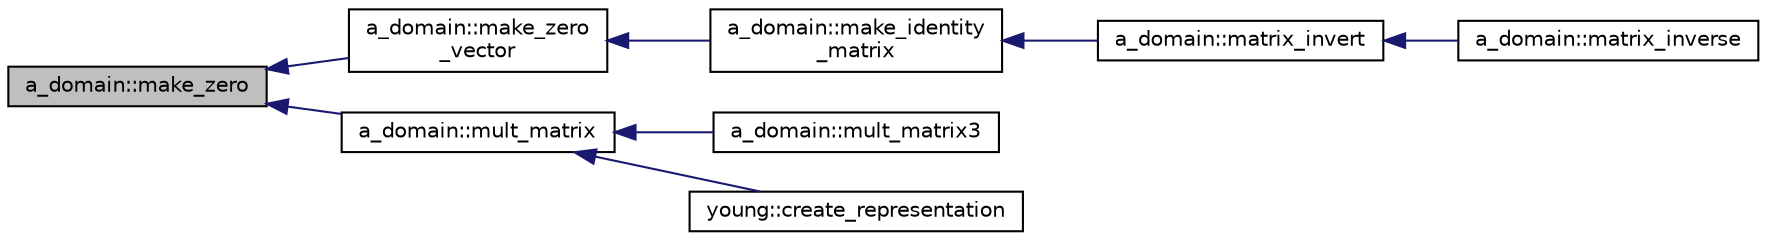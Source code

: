 digraph "a_domain::make_zero"
{
  edge [fontname="Helvetica",fontsize="10",labelfontname="Helvetica",labelfontsize="10"];
  node [fontname="Helvetica",fontsize="10",shape=record];
  rankdir="LR";
  Node156 [label="a_domain::make_zero",height=0.2,width=0.4,color="black", fillcolor="grey75", style="filled", fontcolor="black"];
  Node156 -> Node157 [dir="back",color="midnightblue",fontsize="10",style="solid",fontname="Helvetica"];
  Node157 [label="a_domain::make_zero\l_vector",height=0.2,width=0.4,color="black", fillcolor="white", style="filled",URL="$db/dd1/classa__domain.html#a9eaa89bc3512e04e8c3d9e5feb6c7dcb"];
  Node157 -> Node158 [dir="back",color="midnightblue",fontsize="10",style="solid",fontname="Helvetica"];
  Node158 [label="a_domain::make_identity\l_matrix",height=0.2,width=0.4,color="black", fillcolor="white", style="filled",URL="$db/dd1/classa__domain.html#ac0b9a2c9b835da684018c60ccb824d3e"];
  Node158 -> Node159 [dir="back",color="midnightblue",fontsize="10",style="solid",fontname="Helvetica"];
  Node159 [label="a_domain::matrix_invert",height=0.2,width=0.4,color="black", fillcolor="white", style="filled",URL="$db/dd1/classa__domain.html#af55f171ad67c2b35e762f1ba51aaa4c4"];
  Node159 -> Node160 [dir="back",color="midnightblue",fontsize="10",style="solid",fontname="Helvetica"];
  Node160 [label="a_domain::matrix_inverse",height=0.2,width=0.4,color="black", fillcolor="white", style="filled",URL="$db/dd1/classa__domain.html#a3746a74f1de058547dd1b55436faada1"];
  Node156 -> Node161 [dir="back",color="midnightblue",fontsize="10",style="solid",fontname="Helvetica"];
  Node161 [label="a_domain::mult_matrix",height=0.2,width=0.4,color="black", fillcolor="white", style="filled",URL="$db/dd1/classa__domain.html#ab04b3597b7c8f411ea790f431dfe9a85"];
  Node161 -> Node162 [dir="back",color="midnightblue",fontsize="10",style="solid",fontname="Helvetica"];
  Node162 [label="a_domain::mult_matrix3",height=0.2,width=0.4,color="black", fillcolor="white", style="filled",URL="$db/dd1/classa__domain.html#a80da652b55ad7d4a7897d412f3720016"];
  Node161 -> Node163 [dir="back",color="midnightblue",fontsize="10",style="solid",fontname="Helvetica"];
  Node163 [label="young::create_representation",height=0.2,width=0.4,color="black", fillcolor="white", style="filled",URL="$dd/d68/classyoung.html#ad6c7168dc7b9afc75701b9563b24a0a5"];
}

